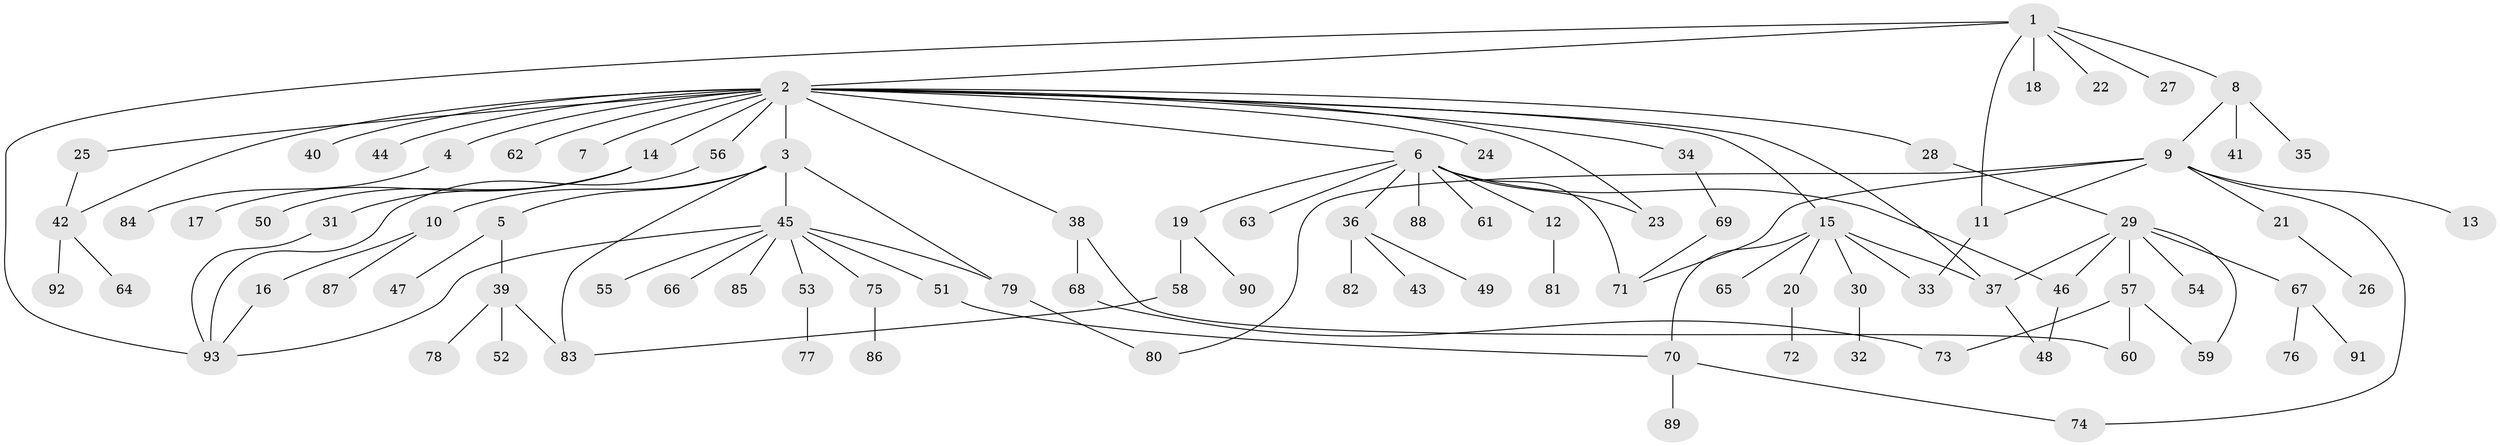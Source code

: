 // coarse degree distribution, {6: 0.047619047619047616, 18: 0.015873015873015872, 1: 0.49206349206349204, 2: 0.20634920634920634, 9: 0.015873015873015872, 3: 0.14285714285714285, 8: 0.047619047619047616, 5: 0.015873015873015872, 4: 0.015873015873015872}
// Generated by graph-tools (version 1.1) at 2025/23/03/03/25 07:23:53]
// undirected, 93 vertices, 115 edges
graph export_dot {
graph [start="1"]
  node [color=gray90,style=filled];
  1;
  2;
  3;
  4;
  5;
  6;
  7;
  8;
  9;
  10;
  11;
  12;
  13;
  14;
  15;
  16;
  17;
  18;
  19;
  20;
  21;
  22;
  23;
  24;
  25;
  26;
  27;
  28;
  29;
  30;
  31;
  32;
  33;
  34;
  35;
  36;
  37;
  38;
  39;
  40;
  41;
  42;
  43;
  44;
  45;
  46;
  47;
  48;
  49;
  50;
  51;
  52;
  53;
  54;
  55;
  56;
  57;
  58;
  59;
  60;
  61;
  62;
  63;
  64;
  65;
  66;
  67;
  68;
  69;
  70;
  71;
  72;
  73;
  74;
  75;
  76;
  77;
  78;
  79;
  80;
  81;
  82;
  83;
  84;
  85;
  86;
  87;
  88;
  89;
  90;
  91;
  92;
  93;
  1 -- 2;
  1 -- 8;
  1 -- 11;
  1 -- 18;
  1 -- 22;
  1 -- 27;
  1 -- 93;
  2 -- 3;
  2 -- 4;
  2 -- 6;
  2 -- 7;
  2 -- 14;
  2 -- 15;
  2 -- 23;
  2 -- 24;
  2 -- 25;
  2 -- 28;
  2 -- 34;
  2 -- 37;
  2 -- 38;
  2 -- 40;
  2 -- 42;
  2 -- 44;
  2 -- 56;
  2 -- 62;
  3 -- 5;
  3 -- 10;
  3 -- 45;
  3 -- 79;
  3 -- 83;
  4 -- 84;
  5 -- 39;
  5 -- 47;
  6 -- 12;
  6 -- 19;
  6 -- 23;
  6 -- 36;
  6 -- 46;
  6 -- 61;
  6 -- 63;
  6 -- 71;
  6 -- 88;
  8 -- 9;
  8 -- 35;
  8 -- 41;
  9 -- 11;
  9 -- 13;
  9 -- 21;
  9 -- 71;
  9 -- 74;
  9 -- 80;
  10 -- 16;
  10 -- 87;
  11 -- 33;
  12 -- 81;
  14 -- 17;
  14 -- 31;
  14 -- 50;
  15 -- 20;
  15 -- 30;
  15 -- 33;
  15 -- 37;
  15 -- 65;
  15 -- 70;
  16 -- 93;
  19 -- 58;
  19 -- 90;
  20 -- 72;
  21 -- 26;
  25 -- 42;
  28 -- 29;
  29 -- 37;
  29 -- 46;
  29 -- 54;
  29 -- 57;
  29 -- 59;
  29 -- 67;
  30 -- 32;
  31 -- 93;
  34 -- 69;
  36 -- 43;
  36 -- 49;
  36 -- 82;
  37 -- 48;
  38 -- 60;
  38 -- 68;
  39 -- 52;
  39 -- 78;
  39 -- 83;
  42 -- 64;
  42 -- 92;
  45 -- 51;
  45 -- 53;
  45 -- 55;
  45 -- 66;
  45 -- 75;
  45 -- 79;
  45 -- 85;
  45 -- 93;
  46 -- 48;
  51 -- 70;
  53 -- 77;
  56 -- 93;
  57 -- 59;
  57 -- 60;
  57 -- 73;
  58 -- 83;
  67 -- 76;
  67 -- 91;
  68 -- 73;
  69 -- 71;
  70 -- 74;
  70 -- 89;
  75 -- 86;
  79 -- 80;
}
